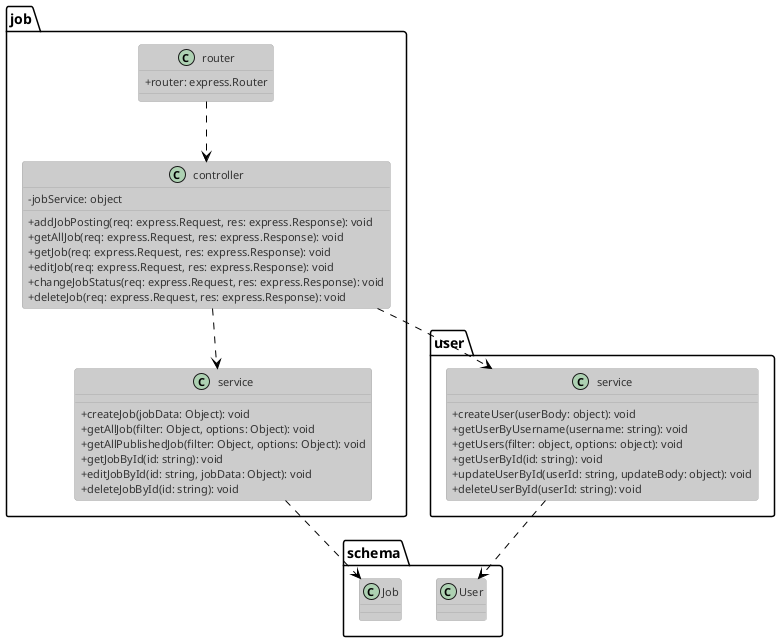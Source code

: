 @startuml authClass
!theme reddress-lightblue

skinparam classAttributeIconSize 0
class job.controller{
    - {field} jobService: object

    + {method} addJobPosting(req: express.Request, res: express.Response): void
    + {method} getAllJob(req: express.Request, res: express.Response): void
    + {method} getJob(req: express.Request, res: express.Response): void
    + {method} editJob(req: express.Request, res: express.Response): void
    + {method} changeJobStatus(req: express.Request, res: express.Response): void
    + {method} deleteJob(req: express.Request, res: express.Response): void
}

class job.service{
    + {method} createJob(jobData: Object): void
    + {method} getAllJob(filter: Object, options: Object): void
    + {method} getAllPublishedJob(filter: Object, options: Object): void
    + {method} getJobById(id: string): void
    + {method} editJobById(id: string, jobData: Object): void
    + {method} deleteJobById(id: string): void
}

class job.router{
    + {field} router: express.Router
}

class user.service{
  + {method} createUser(userBody: object): void
  + {method} getUserByUsername(username: string): void
  + {method} getUsers(filter: object, options: object): void
  + {method} getUserById(id: string): void
  + {method} updateUserById(userId: string, updateBody: object): void
  + {method} deleteUserById(userId: string): void
}


class schema.Job {

}

class schema.User {

}

job.router ..> job.controller
job.controller ..> job.service
job.controller ..> user.service
job.service ..> schema.Job
user.service ..> schema.User
@enduml